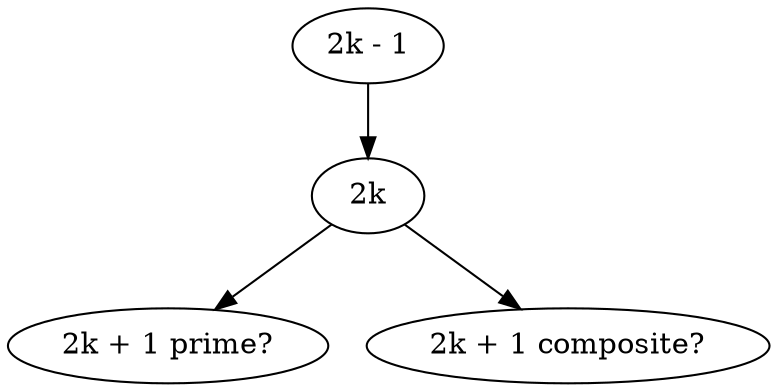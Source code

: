Digraph {
    graph [fontsize=20, dpi=300]

    "2k - 1" -> "2k"

    "2k + 1p" [label="2k + 1 prime?"]
    "2k + 1c" [label="2k + 1 composite?"]

    "2k" -> "2k + 1p"
    "2k" -> "2k + 1c"
}
